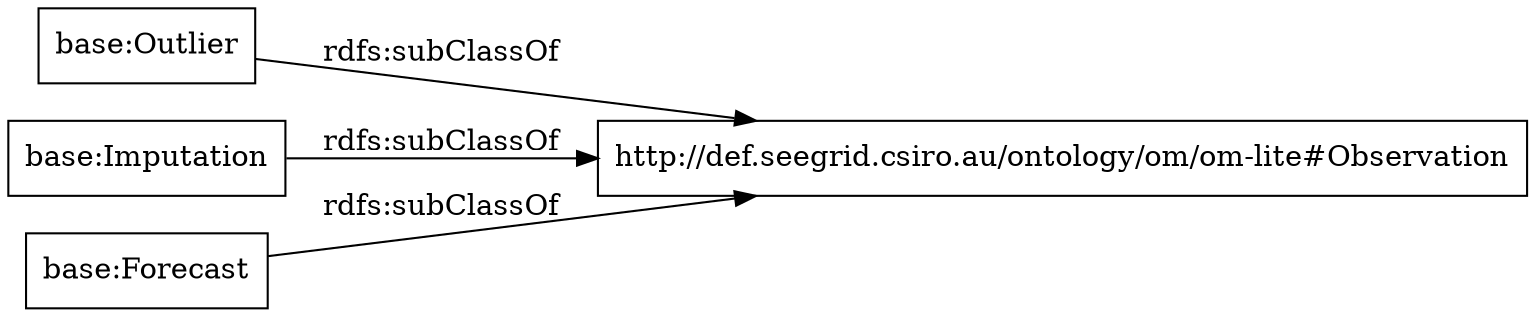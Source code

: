 digraph ar2dtool_diagram { 
rankdir=LR;
size="1000"
node [shape = rectangle, color="black"]; "base:Outlier" "base:Imputation" "base:Forecast" "http://def.seegrid.csiro.au/ontology/om/om-lite#Observation" ; /*classes style*/
	"base:Outlier" -> "http://def.seegrid.csiro.au/ontology/om/om-lite#Observation" [ label = "rdfs:subClassOf" ];
	"base:Forecast" -> "http://def.seegrid.csiro.au/ontology/om/om-lite#Observation" [ label = "rdfs:subClassOf" ];
	"base:Imputation" -> "http://def.seegrid.csiro.au/ontology/om/om-lite#Observation" [ label = "rdfs:subClassOf" ];

}
